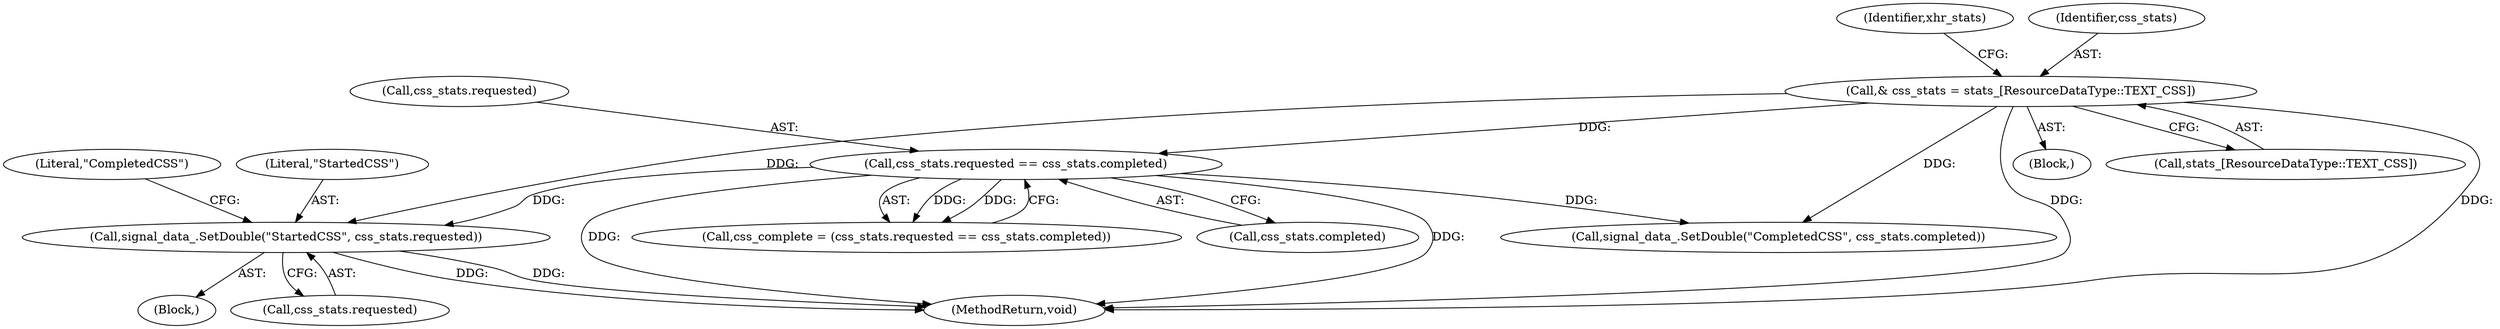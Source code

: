 digraph "0_Chrome_35eb28748d45b87695a69eceffaff73a0be476af_1@API" {
"1000236" [label="(Call,signal_data_.SetDouble(\"StartedCSS\", css_stats.requested))"];
"1000178" [label="(Call,& css_stats = stats_[ResourceDataType::TEXT_CSS])"];
"1000202" [label="(Call,css_stats.requested == css_stats.completed)"];
"1000242" [label="(Literal,\"CompletedCSS\")"];
"1000356" [label="(MethodReturn,void)"];
"1000236" [label="(Call,signal_data_.SetDouble(\"StartedCSS\", css_stats.requested))"];
"1000200" [label="(Call,css_complete = (css_stats.requested == css_stats.completed))"];
"1000185" [label="(Identifier,xhr_stats)"];
"1000179" [label="(Identifier,css_stats)"];
"1000101" [label="(Block,)"];
"1000206" [label="(Call,css_stats.completed)"];
"1000203" [label="(Call,css_stats.requested)"];
"1000180" [label="(Call,stats_[ResourceDataType::TEXT_CSS])"];
"1000178" [label="(Call,& css_stats = stats_[ResourceDataType::TEXT_CSS])"];
"1000237" [label="(Literal,\"StartedCSS\")"];
"1000202" [label="(Call,css_stats.requested == css_stats.completed)"];
"1000241" [label="(Call,signal_data_.SetDouble(\"CompletedCSS\", css_stats.completed))"];
"1000225" [label="(Block,)"];
"1000238" [label="(Call,css_stats.requested)"];
"1000236" -> "1000225"  [label="AST: "];
"1000236" -> "1000238"  [label="CFG: "];
"1000237" -> "1000236"  [label="AST: "];
"1000238" -> "1000236"  [label="AST: "];
"1000242" -> "1000236"  [label="CFG: "];
"1000236" -> "1000356"  [label="DDG: "];
"1000236" -> "1000356"  [label="DDG: "];
"1000178" -> "1000236"  [label="DDG: "];
"1000202" -> "1000236"  [label="DDG: "];
"1000178" -> "1000101"  [label="AST: "];
"1000178" -> "1000180"  [label="CFG: "];
"1000179" -> "1000178"  [label="AST: "];
"1000180" -> "1000178"  [label="AST: "];
"1000185" -> "1000178"  [label="CFG: "];
"1000178" -> "1000356"  [label="DDG: "];
"1000178" -> "1000356"  [label="DDG: "];
"1000178" -> "1000202"  [label="DDG: "];
"1000178" -> "1000241"  [label="DDG: "];
"1000202" -> "1000200"  [label="AST: "];
"1000202" -> "1000206"  [label="CFG: "];
"1000203" -> "1000202"  [label="AST: "];
"1000206" -> "1000202"  [label="AST: "];
"1000200" -> "1000202"  [label="CFG: "];
"1000202" -> "1000356"  [label="DDG: "];
"1000202" -> "1000356"  [label="DDG: "];
"1000202" -> "1000200"  [label="DDG: "];
"1000202" -> "1000200"  [label="DDG: "];
"1000202" -> "1000241"  [label="DDG: "];
}
